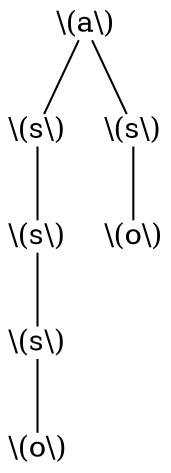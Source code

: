 graph {
	0 [label="\\(a\\)" shape=plain]
	1 [label="\\(s\\)" shape=plain]
	0 -- 1
	2 [label="\\(s\\)" shape=plain]
	1 -- 2
	3 [label="\\(s\\)" shape=plain]
	2 -- 3
	4 [label="\\(o\\)" shape=plain]
	3 -- 4
	5 [label="\\(s\\)" shape=plain]
	0 -- 5
	6 [label="\\(o\\)" shape=plain]
	5 -- 6
}
